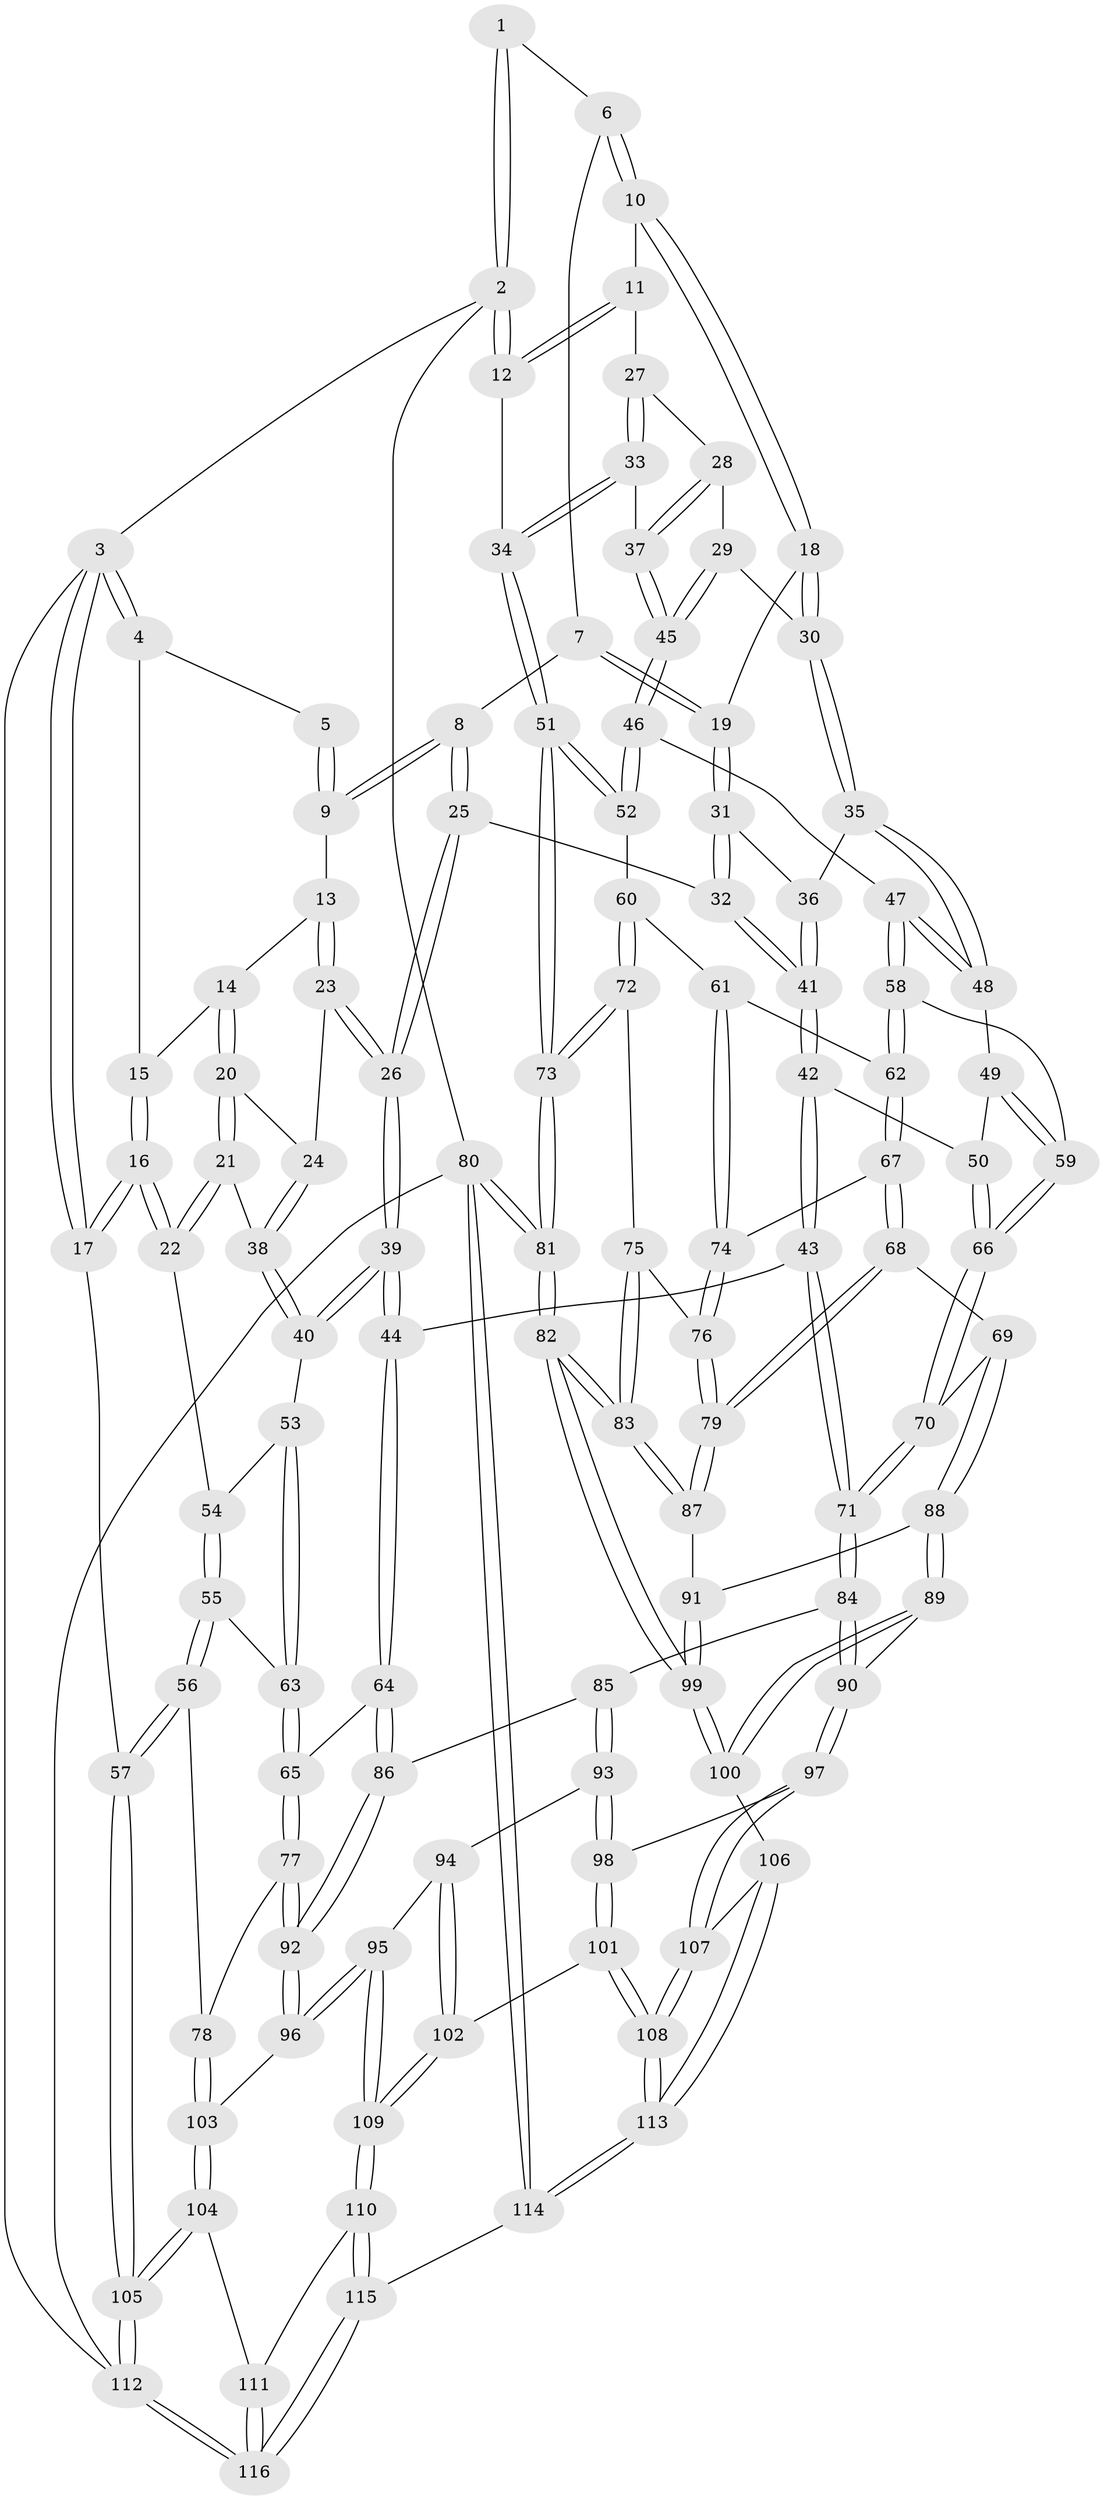 // Generated by graph-tools (version 1.1) at 2025/50/03/09/25 03:50:57]
// undirected, 116 vertices, 287 edges
graph export_dot {
graph [start="1"]
  node [color=gray90,style=filled];
  1 [pos="+0.7104828127760712+0"];
  2 [pos="+1+0"];
  3 [pos="+0+0"];
  4 [pos="+0+0"];
  5 [pos="+0.3353584587865918+0"];
  6 [pos="+0.7170599548829082+0"];
  7 [pos="+0.6242402741006841+0.07779640664689087"];
  8 [pos="+0.46690066617788173+0.11616101553362226"];
  9 [pos="+0.35639000108213326+0"];
  10 [pos="+0.8333600016575322+0.10703321346941184"];
  11 [pos="+0.8855397612910367+0.11693094727574464"];
  12 [pos="+1+0"];
  13 [pos="+0.2567251557786127+0.13251876815336702"];
  14 [pos="+0.18009926012143226+0.12515004306753832"];
  15 [pos="+0.13747867012741843+0.0894900366758891"];
  16 [pos="+0+0.27090397987086173"];
  17 [pos="+0+0.2444016682205349"];
  18 [pos="+0.8156116903329225+0.13030713148031492"];
  19 [pos="+0.6590218367896487+0.1745715388238625"];
  20 [pos="+0.13320799136438527+0.2068016681611225"];
  21 [pos="+0.009793736561312799+0.27112145054071185"];
  22 [pos="+0+0.2722423683526862"];
  23 [pos="+0.28058573012905474+0.21491390325242002"];
  24 [pos="+0.26402773848204536+0.23228478271368763"];
  25 [pos="+0.45560161737310306+0.2238527838536953"];
  26 [pos="+0.4232536484713103+0.2422050042175921"];
  27 [pos="+0.9022654589978699+0.1773984287381659"];
  28 [pos="+0.8776072165675346+0.2384470124486304"];
  29 [pos="+0.7813439259285176+0.2800565702960978"];
  30 [pos="+0.7791906549370098+0.27856661182058046"];
  31 [pos="+0.6558388131634155+0.19026234066452746"];
  32 [pos="+0.47453127844169135+0.23428504395640293"];
  33 [pos="+0.9862283950056486+0.2873443002780017"];
  34 [pos="+1+0.3096485086851328"];
  35 [pos="+0.7131409786068176+0.2864922297349507"];
  36 [pos="+0.6817232585161657+0.2570799363526363"];
  37 [pos="+0.9241175352863895+0.31075527655166624"];
  38 [pos="+0.21954191039971702+0.3300041163805464"];
  39 [pos="+0.35491095391780003+0.449948699688996"];
  40 [pos="+0.24922779706677795+0.40597860739249303"];
  41 [pos="+0.53867593871198+0.30747451343665544"];
  42 [pos="+0.5756092839339154+0.4296455711779452"];
  43 [pos="+0.558429546438752+0.45510074579547827"];
  44 [pos="+0.3929011266092948+0.5086613251050685"];
  45 [pos="+0.854504549705709+0.3598829900724279"];
  46 [pos="+0.8532527204545161+0.3998325632715678"];
  47 [pos="+0.8217183357055101+0.4261186040224089"];
  48 [pos="+0.6841298154646777+0.3571539439258029"];
  49 [pos="+0.6646417216265209+0.3808769447293954"];
  50 [pos="+0.6009629131059225+0.42225565208015237"];
  51 [pos="+1+0.31268681868105774"];
  52 [pos="+0.9162231843978077+0.44307230096304456"];
  53 [pos="+0.2128130182443033+0.42907880829644646"];
  54 [pos="+0.06219735243705071+0.38144843710770315"];
  55 [pos="+0.09532527857822966+0.5089160659841865"];
  56 [pos="+0+0.6402990010751736"];
  57 [pos="+0+0.6584845442833155"];
  58 [pos="+0.7906810857459801+0.46922616897847486"];
  59 [pos="+0.7804948549247179+0.47133897620758564"];
  60 [pos="+0.9299984970138323+0.49799251721185167"];
  61 [pos="+0.8626434492733256+0.5390863052546949"];
  62 [pos="+0.793813730575869+0.47597988461456453"];
  63 [pos="+0.16024377175543292+0.48801181114141673"];
  64 [pos="+0.3858249051740956+0.5448222037434377"];
  65 [pos="+0.23476819028352996+0.6002626270977084"];
  66 [pos="+0.7365851838457002+0.4961102330671148"];
  67 [pos="+0.7954360901676236+0.5558542387350924"];
  68 [pos="+0.7866883109010973+0.5736784723972016"];
  69 [pos="+0.7176614653615764+0.6085652344701529"];
  70 [pos="+0.6864311166506141+0.5909360376583854"];
  71 [pos="+0.6425524505502833+0.5937507873737655"];
  72 [pos="+0.9955439461120628+0.5677114794488132"];
  73 [pos="+1+0.5657669408588856"];
  74 [pos="+0.8597709736969167+0.5647735811335469"];
  75 [pos="+0.9521970438464745+0.6029625546531414"];
  76 [pos="+0.8720323050243803+0.6131846038344115"];
  77 [pos="+0.17767084870387015+0.6624579165264057"];
  78 [pos="+0.08484019375685364+0.6749972760392225"];
  79 [pos="+0.8581109662793653+0.6273378761022657"];
  80 [pos="+1+1"];
  81 [pos="+1+1"];
  82 [pos="+1+1"];
  83 [pos="+0.9481461465586762+0.7914769321595808"];
  84 [pos="+0.6103861628869108+0.6410107821126568"];
  85 [pos="+0.4558814264165544+0.6688327734715436"];
  86 [pos="+0.4144935452625541+0.6336462203311289"];
  87 [pos="+0.8234060711967766+0.6973628848705602"];
  88 [pos="+0.7778985963316014+0.6932588764461217"];
  89 [pos="+0.6767011795683529+0.7598402093599845"];
  90 [pos="+0.6460807087506444+0.7562125529127063"];
  91 [pos="+0.8031875790222307+0.6995027590365781"];
  92 [pos="+0.28811953098029647+0.7632397664034565"];
  93 [pos="+0.4629553969571159+0.6951092583665104"];
  94 [pos="+0.4578419752304383+0.7157172708388381"];
  95 [pos="+0.32398750795734826+0.8720978343346814"];
  96 [pos="+0.28644607962047364+0.8255576040505016"];
  97 [pos="+0.6173785803819974+0.7810722410068175"];
  98 [pos="+0.5692113307215493+0.7911859109617434"];
  99 [pos="+0.7648092690704122+0.8769806294228827"];
  100 [pos="+0.7619132582652054+0.8767042026964622"];
  101 [pos="+0.5054954233603989+0.8963013569437833"];
  102 [pos="+0.45640296749824355+0.8926370331364093"];
  103 [pos="+0.1579204702644189+0.8421556050839513"];
  104 [pos="+0.12545500884331634+0.8873259391378415"];
  105 [pos="+0+0.7954667198631022"];
  106 [pos="+0.7575661407643464+0.8787989020145733"];
  107 [pos="+0.6388896841172079+0.8673991777324678"];
  108 [pos="+0.57962340560963+0.9582774845882962"];
  109 [pos="+0.35421049496378854+0.9273029185586362"];
  110 [pos="+0.34184795584245214+0.9675057510291901"];
  111 [pos="+0.1293849088076756+0.9170014623768036"];
  112 [pos="+0+1"];
  113 [pos="+0.6128022209268918+1"];
  114 [pos="+0.6303487569957412+1"];
  115 [pos="+0.3069400022154801+1"];
  116 [pos="+0.02146578555414261+1"];
  1 -- 2;
  1 -- 2;
  1 -- 6;
  2 -- 3;
  2 -- 12;
  2 -- 12;
  2 -- 80;
  3 -- 4;
  3 -- 4;
  3 -- 17;
  3 -- 17;
  3 -- 112;
  4 -- 5;
  4 -- 15;
  5 -- 9;
  5 -- 9;
  6 -- 7;
  6 -- 10;
  6 -- 10;
  7 -- 8;
  7 -- 19;
  7 -- 19;
  8 -- 9;
  8 -- 9;
  8 -- 25;
  8 -- 25;
  9 -- 13;
  10 -- 11;
  10 -- 18;
  10 -- 18;
  11 -- 12;
  11 -- 12;
  11 -- 27;
  12 -- 34;
  13 -- 14;
  13 -- 23;
  13 -- 23;
  14 -- 15;
  14 -- 20;
  14 -- 20;
  15 -- 16;
  15 -- 16;
  16 -- 17;
  16 -- 17;
  16 -- 22;
  16 -- 22;
  17 -- 57;
  18 -- 19;
  18 -- 30;
  18 -- 30;
  19 -- 31;
  19 -- 31;
  20 -- 21;
  20 -- 21;
  20 -- 24;
  21 -- 22;
  21 -- 22;
  21 -- 38;
  22 -- 54;
  23 -- 24;
  23 -- 26;
  23 -- 26;
  24 -- 38;
  24 -- 38;
  25 -- 26;
  25 -- 26;
  25 -- 32;
  26 -- 39;
  26 -- 39;
  27 -- 28;
  27 -- 33;
  27 -- 33;
  28 -- 29;
  28 -- 37;
  28 -- 37;
  29 -- 30;
  29 -- 45;
  29 -- 45;
  30 -- 35;
  30 -- 35;
  31 -- 32;
  31 -- 32;
  31 -- 36;
  32 -- 41;
  32 -- 41;
  33 -- 34;
  33 -- 34;
  33 -- 37;
  34 -- 51;
  34 -- 51;
  35 -- 36;
  35 -- 48;
  35 -- 48;
  36 -- 41;
  36 -- 41;
  37 -- 45;
  37 -- 45;
  38 -- 40;
  38 -- 40;
  39 -- 40;
  39 -- 40;
  39 -- 44;
  39 -- 44;
  40 -- 53;
  41 -- 42;
  41 -- 42;
  42 -- 43;
  42 -- 43;
  42 -- 50;
  43 -- 44;
  43 -- 71;
  43 -- 71;
  44 -- 64;
  44 -- 64;
  45 -- 46;
  45 -- 46;
  46 -- 47;
  46 -- 52;
  46 -- 52;
  47 -- 48;
  47 -- 48;
  47 -- 58;
  47 -- 58;
  48 -- 49;
  49 -- 50;
  49 -- 59;
  49 -- 59;
  50 -- 66;
  50 -- 66;
  51 -- 52;
  51 -- 52;
  51 -- 73;
  51 -- 73;
  52 -- 60;
  53 -- 54;
  53 -- 63;
  53 -- 63;
  54 -- 55;
  54 -- 55;
  55 -- 56;
  55 -- 56;
  55 -- 63;
  56 -- 57;
  56 -- 57;
  56 -- 78;
  57 -- 105;
  57 -- 105;
  58 -- 59;
  58 -- 62;
  58 -- 62;
  59 -- 66;
  59 -- 66;
  60 -- 61;
  60 -- 72;
  60 -- 72;
  61 -- 62;
  61 -- 74;
  61 -- 74;
  62 -- 67;
  62 -- 67;
  63 -- 65;
  63 -- 65;
  64 -- 65;
  64 -- 86;
  64 -- 86;
  65 -- 77;
  65 -- 77;
  66 -- 70;
  66 -- 70;
  67 -- 68;
  67 -- 68;
  67 -- 74;
  68 -- 69;
  68 -- 79;
  68 -- 79;
  69 -- 70;
  69 -- 88;
  69 -- 88;
  70 -- 71;
  70 -- 71;
  71 -- 84;
  71 -- 84;
  72 -- 73;
  72 -- 73;
  72 -- 75;
  73 -- 81;
  73 -- 81;
  74 -- 76;
  74 -- 76;
  75 -- 76;
  75 -- 83;
  75 -- 83;
  76 -- 79;
  76 -- 79;
  77 -- 78;
  77 -- 92;
  77 -- 92;
  78 -- 103;
  78 -- 103;
  79 -- 87;
  79 -- 87;
  80 -- 81;
  80 -- 81;
  80 -- 114;
  80 -- 114;
  80 -- 112;
  81 -- 82;
  81 -- 82;
  82 -- 83;
  82 -- 83;
  82 -- 99;
  82 -- 99;
  83 -- 87;
  83 -- 87;
  84 -- 85;
  84 -- 90;
  84 -- 90;
  85 -- 86;
  85 -- 93;
  85 -- 93;
  86 -- 92;
  86 -- 92;
  87 -- 91;
  88 -- 89;
  88 -- 89;
  88 -- 91;
  89 -- 90;
  89 -- 100;
  89 -- 100;
  90 -- 97;
  90 -- 97;
  91 -- 99;
  91 -- 99;
  92 -- 96;
  92 -- 96;
  93 -- 94;
  93 -- 98;
  93 -- 98;
  94 -- 95;
  94 -- 102;
  94 -- 102;
  95 -- 96;
  95 -- 96;
  95 -- 109;
  95 -- 109;
  96 -- 103;
  97 -- 98;
  97 -- 107;
  97 -- 107;
  98 -- 101;
  98 -- 101;
  99 -- 100;
  99 -- 100;
  100 -- 106;
  101 -- 102;
  101 -- 108;
  101 -- 108;
  102 -- 109;
  102 -- 109;
  103 -- 104;
  103 -- 104;
  104 -- 105;
  104 -- 105;
  104 -- 111;
  105 -- 112;
  105 -- 112;
  106 -- 107;
  106 -- 113;
  106 -- 113;
  107 -- 108;
  107 -- 108;
  108 -- 113;
  108 -- 113;
  109 -- 110;
  109 -- 110;
  110 -- 111;
  110 -- 115;
  110 -- 115;
  111 -- 116;
  111 -- 116;
  112 -- 116;
  112 -- 116;
  113 -- 114;
  113 -- 114;
  114 -- 115;
  115 -- 116;
  115 -- 116;
}

